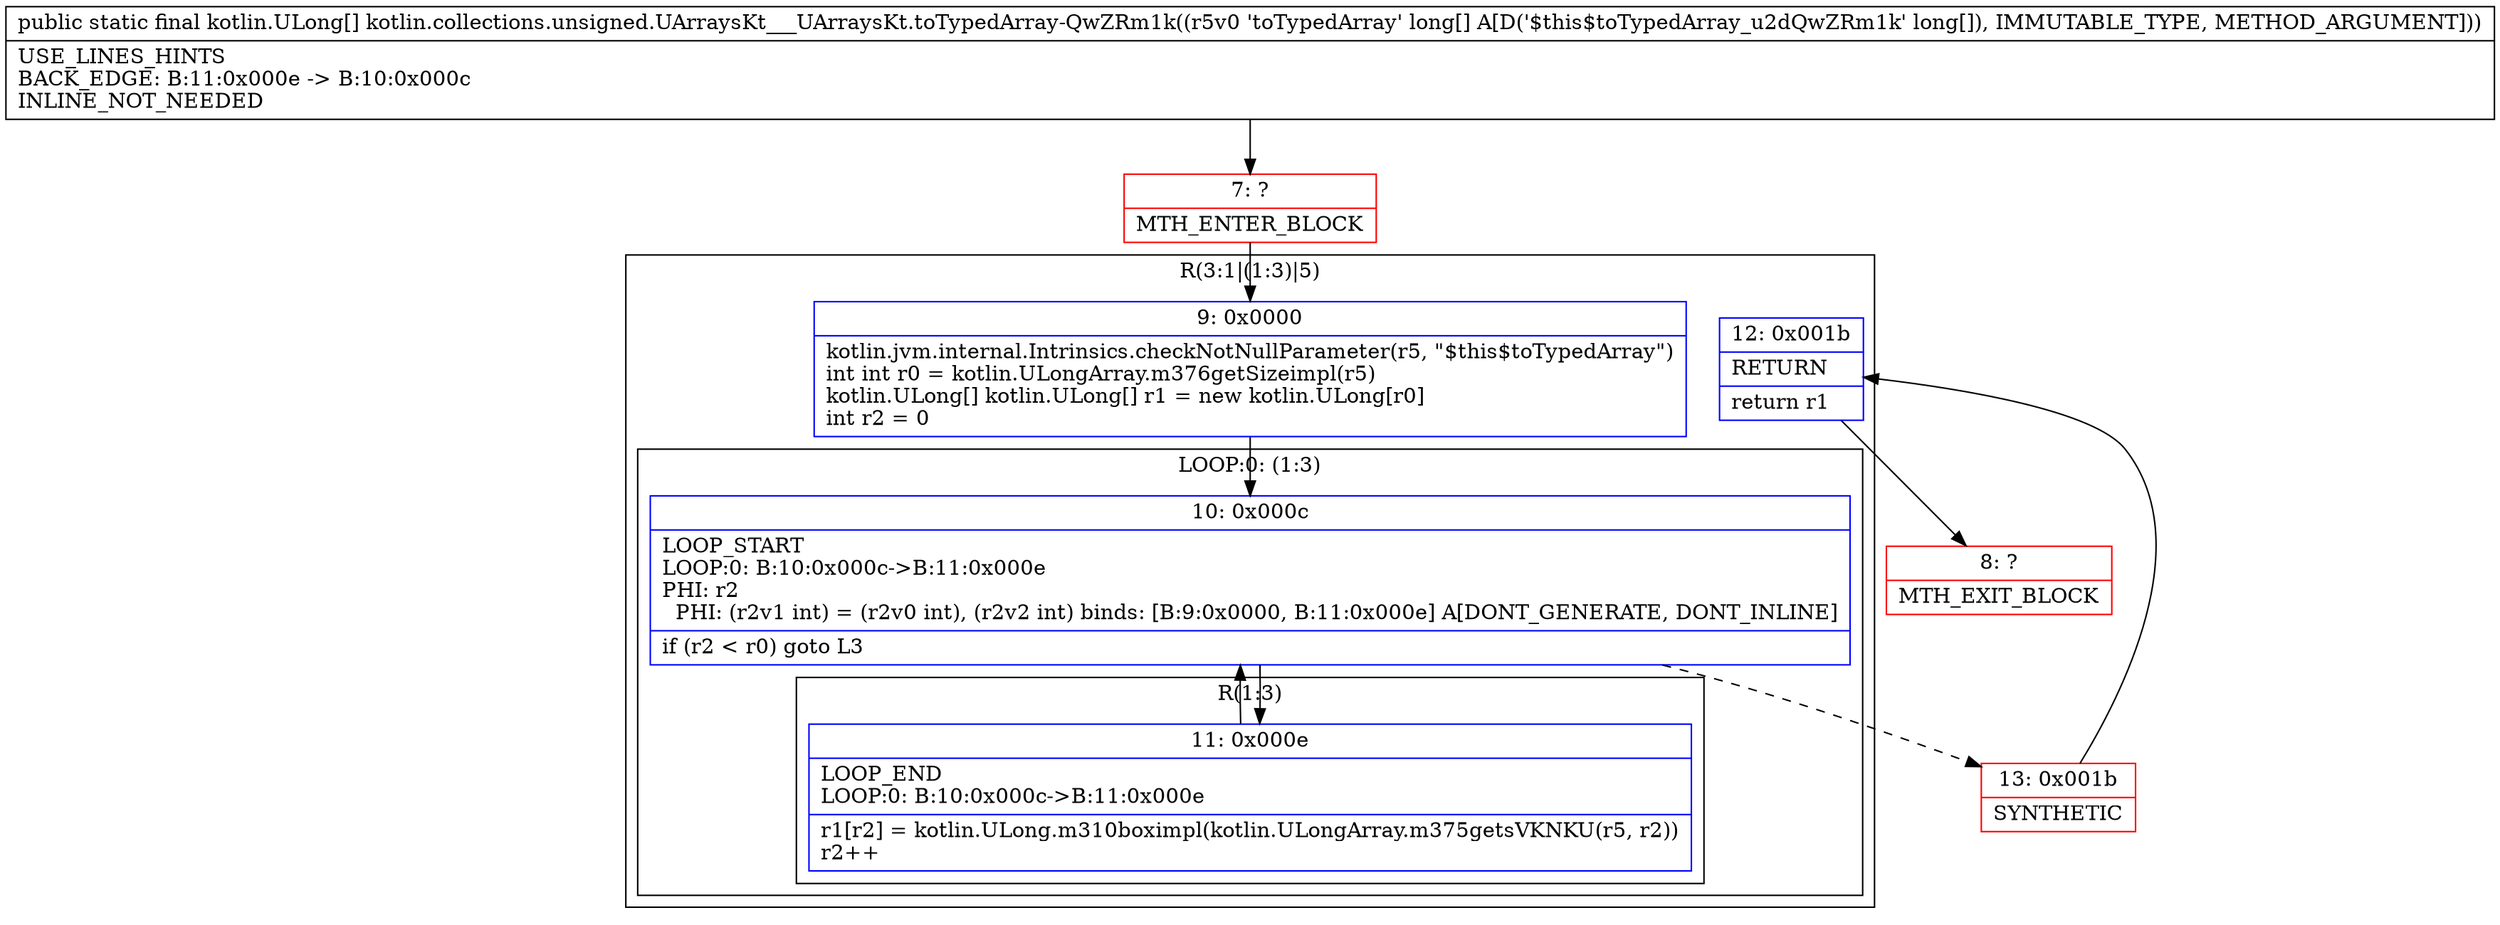 digraph "CFG forkotlin.collections.unsigned.UArraysKt___UArraysKt.toTypedArray\-QwZRm1k([J)[Lkotlin\/ULong;" {
subgraph cluster_Region_830335458 {
label = "R(3:1|(1:3)|5)";
node [shape=record,color=blue];
Node_9 [shape=record,label="{9\:\ 0x0000|kotlin.jvm.internal.Intrinsics.checkNotNullParameter(r5, \"$this$toTypedArray\")\lint int r0 = kotlin.ULongArray.m376getSizeimpl(r5)\lkotlin.ULong[] kotlin.ULong[] r1 = new kotlin.ULong[r0]\lint r2 = 0\l}"];
subgraph cluster_LoopRegion_1469057779 {
label = "LOOP:0: (1:3)";
node [shape=record,color=blue];
Node_10 [shape=record,label="{10\:\ 0x000c|LOOP_START\lLOOP:0: B:10:0x000c\-\>B:11:0x000e\lPHI: r2 \l  PHI: (r2v1 int) = (r2v0 int), (r2v2 int) binds: [B:9:0x0000, B:11:0x000e] A[DONT_GENERATE, DONT_INLINE]\l|if (r2 \< r0) goto L3\l}"];
subgraph cluster_Region_49052245 {
label = "R(1:3)";
node [shape=record,color=blue];
Node_11 [shape=record,label="{11\:\ 0x000e|LOOP_END\lLOOP:0: B:10:0x000c\-\>B:11:0x000e\l|r1[r2] = kotlin.ULong.m310boximpl(kotlin.ULongArray.m375getsVKNKU(r5, r2))\lr2++\l}"];
}
}
Node_12 [shape=record,label="{12\:\ 0x001b|RETURN\l|return r1\l}"];
}
Node_7 [shape=record,color=red,label="{7\:\ ?|MTH_ENTER_BLOCK\l}"];
Node_13 [shape=record,color=red,label="{13\:\ 0x001b|SYNTHETIC\l}"];
Node_8 [shape=record,color=red,label="{8\:\ ?|MTH_EXIT_BLOCK\l}"];
MethodNode[shape=record,label="{public static final kotlin.ULong[] kotlin.collections.unsigned.UArraysKt___UArraysKt.toTypedArray\-QwZRm1k((r5v0 'toTypedArray' long[] A[D('$this$toTypedArray_u2dQwZRm1k' long[]), IMMUTABLE_TYPE, METHOD_ARGUMENT]))  | USE_LINES_HINTS\lBACK_EDGE: B:11:0x000e \-\> B:10:0x000c\lINLINE_NOT_NEEDED\l}"];
MethodNode -> Node_7;Node_9 -> Node_10;
Node_10 -> Node_11;
Node_10 -> Node_13[style=dashed];
Node_11 -> Node_10;
Node_12 -> Node_8;
Node_7 -> Node_9;
Node_13 -> Node_12;
}

